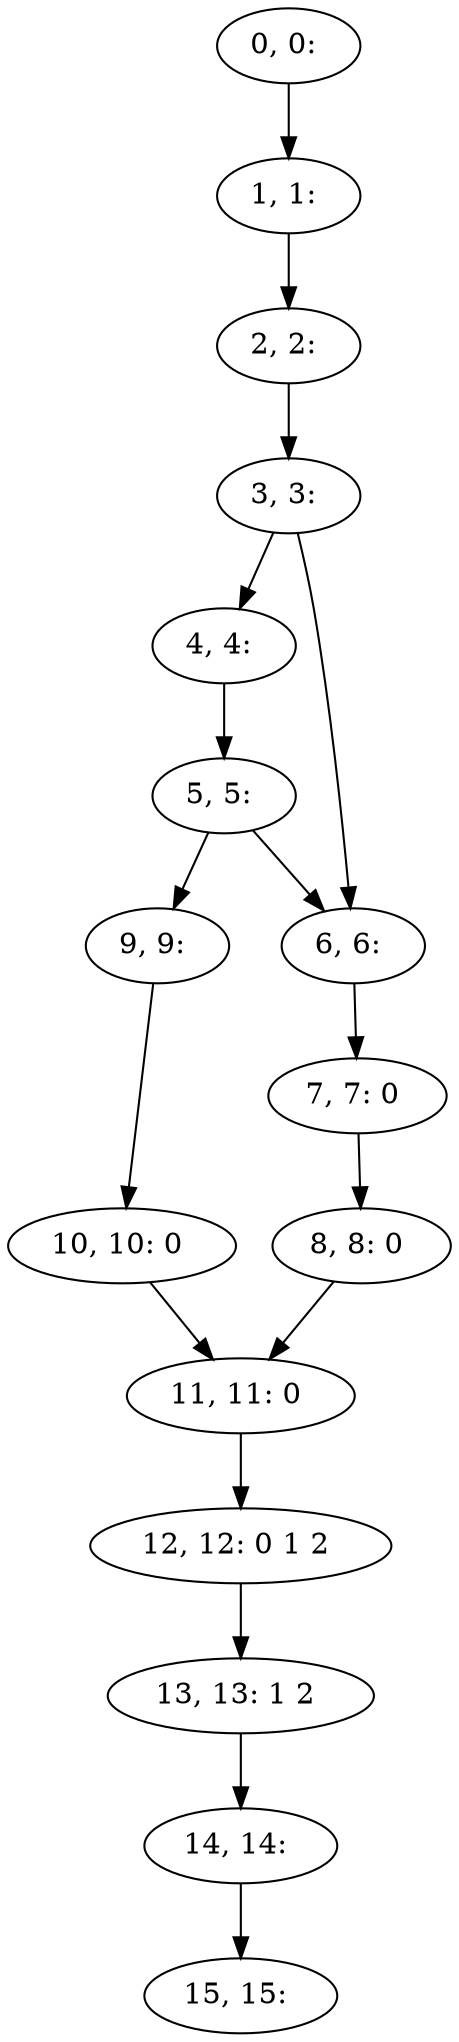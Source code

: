 digraph G {
0[label="0, 0: "];
1[label="1, 1: "];
2[label="2, 2: "];
3[label="3, 3: "];
4[label="4, 4: "];
5[label="5, 5: "];
6[label="6, 6: "];
7[label="7, 7: 0 "];
8[label="8, 8: 0 "];
9[label="9, 9: "];
10[label="10, 10: 0 "];
11[label="11, 11: 0 "];
12[label="12, 12: 0 1 2 "];
13[label="13, 13: 1 2 "];
14[label="14, 14: "];
15[label="15, 15: "];
0->1 ;
1->2 ;
2->3 ;
3->4 ;
3->6 ;
4->5 ;
5->6 ;
5->9 ;
6->7 ;
7->8 ;
8->11 ;
9->10 ;
10->11 ;
11->12 ;
12->13 ;
13->14 ;
14->15 ;
}
